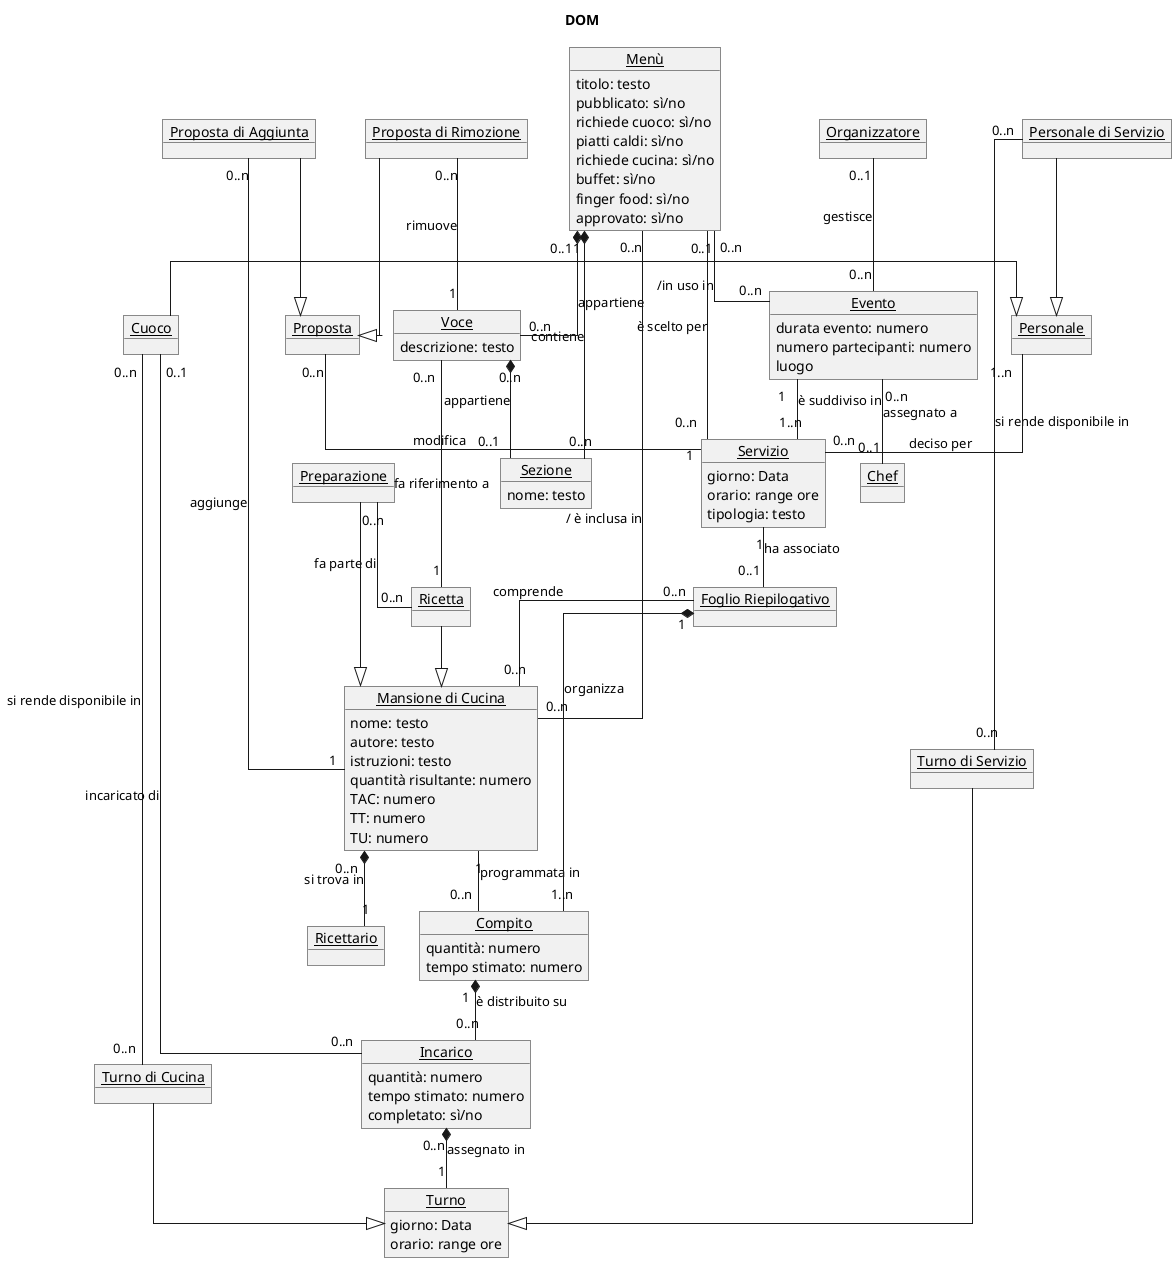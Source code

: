 @startuml
skinparam Style strictuml
skinparam classAttributeIconSize 0
skinparam linetype polyline
skinparam linetype ortho

title DOM


object Sezione{
    nome: testo
}
object Menù{
    titolo: testo
    pubblicato: sì/no
    richiede cuoco: sì/no
    piatti caldi: sì/no
    richiede cucina: sì/no
    buffet: sì/no
    finger food: sì/no
    approvato: sì/no
}
object Voce{
    descrizione: testo
}
object Ricetta
object Preparazione
object "Mansione di Cucina" as Mansione{
    nome: testo
    autore: testo
    istruzioni: testo
    quantità risultante: numero
    TAC: numero
    TT: numero
    TU: numero
}
object Evento{
    durata evento: numero
    numero partecipanti: numero
    luogo
}
object Servizio{
    giorno: Data
    orario: range ore
    tipologia: testo
}
object "Foglio Riepilogativo" as Foglio
object Ricettario
object Chef
object Compito{
    quantità: numero
    tempo stimato: numero
}
object Incarico{
    quantità: numero
    tempo stimato: numero
    completato: sì/no
}
object "Turno di Cucina" as TurnoCucina
object "Turno di Servizio" as TurnoServizio
object Turno{
    giorno: Data
    orario: range ore
}
object Cuoco
object "Personale di Servizio" as PersonaleServizio
object Personale
object Organizzatore
object Proposta
object "Proposta di Aggiunta" as PropostaAggiunta
object "Proposta di Rimozione" as PropostaRimozione


Menù "1" *-- "0..n" Sezione: contiene
Menù "0..1" *-- "0..n" Voce: appartiene
Menù "0..1" - "0..n" Servizio: è scelto per
Menù "0..n" -- "0..n" Evento: /in uso in
Mansione "1" -- "0..n" Compito : programmata in
Mansione "0..n" -- "0..n" Menù : / è inclusa in
Mansione "0..n" *-- "1" Ricettario: si trova in
Voce "0..n" -- "1" Ricetta: fa riferimento a
Voce "0..n" *-- "0..1" Sezione: appartiene
Preparazione "0..n" -- "0..n" Ricetta: fa parte di
Preparazione --|> Mansione
Ricetta --|> Mansione
PropostaAggiunta --|> Proposta
PropostaRimozione --|> Proposta
PropostaAggiunta "0..n" -- "1" Mansione: aggiunge
PropostaRimozione "0..n" -- "1" Voce: rimuove
Proposta "0..n" -- "1" Servizio: modifica
Evento "1" -- "1..n" Servizio: è suddiviso in
Evento "0..n" -- "0..1" Chef: assegnato a
Servizio "1" -- "0..1" Foglio: ha associato
Foglio "1" *-- "1..n" Compito: organizza
Foglio "0..n" -- "0..n" Mansione: comprende
Compito "1" *-- "0..n" Incarico: è distribuito su
Incarico "0..n" *-- "1" Turno: assegnato in
Cuoco "0..1" -- "0..n" Incarico: incaricato di
Cuoco "0..n" -- "0..n" TurnoCucina: si rende disponibile in
PersonaleServizio "0..n" -- "0..n" TurnoServizio: si rende disponibile in
TurnoServizio -|> Turno
TurnoCucina -|> Turno
Cuoco -|> Personale
PersonaleServizio --|> Personale
Personale "1..n" -- "0..n" Servizio: deciso per
Organizzatore "0..1" -- "0..n" Evento: gestisce



@enduml

